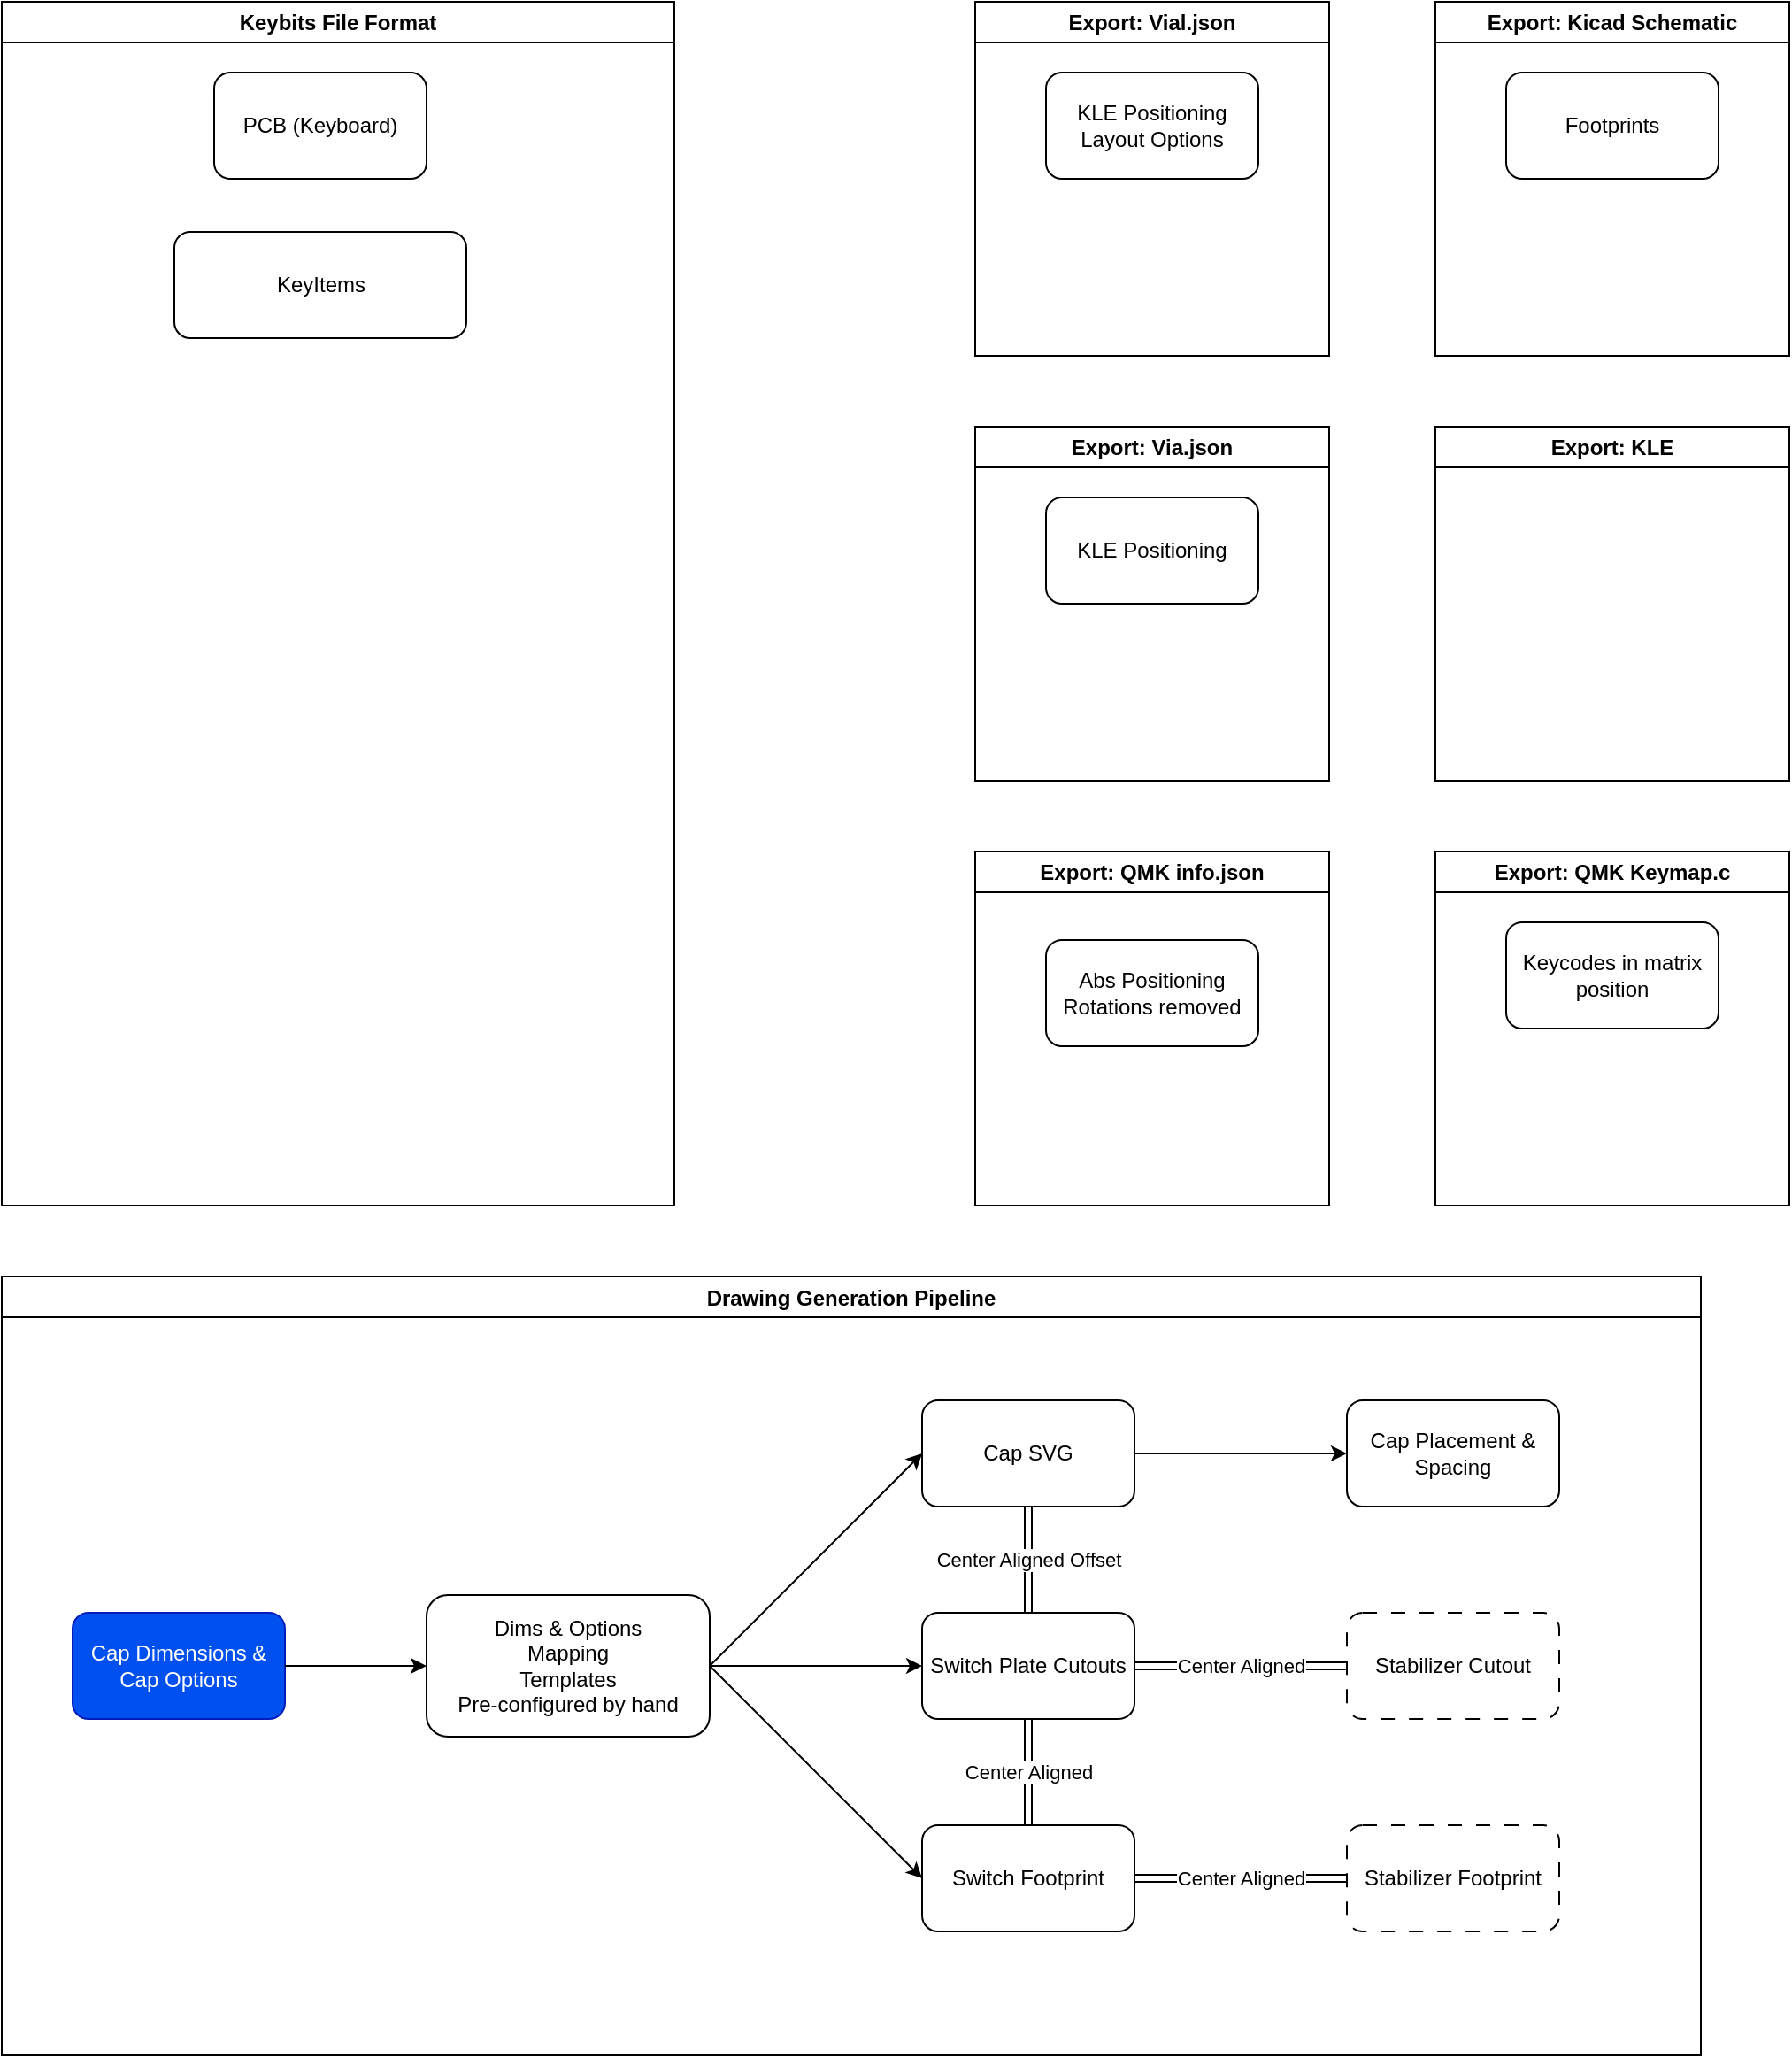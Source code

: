 <mxfile>
    <diagram id="Zx-dt7DG9LgxkGhazVlm" name="Page-1">
        <mxGraphModel dx="1146" dy="779" grid="1" gridSize="10" guides="1" tooltips="1" connect="1" arrows="1" fold="1" page="1" pageScale="1" pageWidth="3000" pageHeight="3000" math="0" shadow="0">
            <root>
                <mxCell id="0"/>
                <mxCell id="1" parent="0"/>
                <mxCell id="8" value="Keybits File Format" style="swimlane;whiteSpace=wrap;html=1;" parent="1" vertex="1">
                    <mxGeometry x="80" y="80" width="380" height="680" as="geometry">
                        <mxRectangle x="30" y="50" width="140" height="30" as="alternateBounds"/>
                    </mxGeometry>
                </mxCell>
                <mxCell id="2" value="PCB (Keyboard)" style="rounded=1;whiteSpace=wrap;html=1;" parent="8" vertex="1">
                    <mxGeometry x="120" y="40" width="120" height="60" as="geometry"/>
                </mxCell>
                <mxCell id="20" value="KeyItems" style="rounded=1;whiteSpace=wrap;html=1;perimeterSpacing=30;" parent="8" vertex="1">
                    <mxGeometry x="97.5" y="130" width="165" height="60" as="geometry"/>
                </mxCell>
                <mxCell id="11" value="Export: Vial.json" style="swimlane;whiteSpace=wrap;html=1;" parent="1" vertex="1">
                    <mxGeometry x="630" y="80" width="200" height="200" as="geometry">
                        <mxRectangle x="580" y="40" width="130" height="30" as="alternateBounds"/>
                    </mxGeometry>
                </mxCell>
                <mxCell id="24" value="KLE Positioning&lt;br&gt;Layout Options" style="rounded=1;whiteSpace=wrap;html=1;" parent="11" vertex="1">
                    <mxGeometry x="40" y="40" width="120" height="60" as="geometry"/>
                </mxCell>
                <mxCell id="12" value="Export: Via.json" style="swimlane;whiteSpace=wrap;html=1;" parent="1" vertex="1">
                    <mxGeometry x="630" y="320" width="200" height="200" as="geometry"/>
                </mxCell>
                <mxCell id="26" value="KLE Positioning" style="rounded=1;whiteSpace=wrap;html=1;" parent="12" vertex="1">
                    <mxGeometry x="40" y="40" width="120" height="60" as="geometry"/>
                </mxCell>
                <mxCell id="13" value="Export: QMK info.json" style="swimlane;whiteSpace=wrap;html=1;" parent="1" vertex="1">
                    <mxGeometry x="630" y="560" width="200" height="200" as="geometry"/>
                </mxCell>
                <mxCell id="27" value="Abs Positioning&lt;br&gt;Rotations removed" style="rounded=1;whiteSpace=wrap;html=1;" parent="13" vertex="1">
                    <mxGeometry x="40" y="50" width="120" height="60" as="geometry"/>
                </mxCell>
                <mxCell id="14" value="Export: Kicad Schematic" style="swimlane;whiteSpace=wrap;html=1;" parent="1" vertex="1">
                    <mxGeometry x="890" y="80" width="200" height="200" as="geometry"/>
                </mxCell>
                <mxCell id="31" value="Footprints" style="rounded=1;whiteSpace=wrap;html=1;" parent="14" vertex="1">
                    <mxGeometry x="40" y="40" width="120" height="60" as="geometry"/>
                </mxCell>
                <mxCell id="15" value="Export: QMK Keymap.c" style="swimlane;whiteSpace=wrap;html=1;" parent="1" vertex="1">
                    <mxGeometry x="890" y="560" width="200" height="200" as="geometry"/>
                </mxCell>
                <mxCell id="32" value="Keycodes in matrix position" style="rounded=1;whiteSpace=wrap;html=1;" parent="15" vertex="1">
                    <mxGeometry x="40" y="40" width="120" height="60" as="geometry"/>
                </mxCell>
                <mxCell id="28" value="Export: KLE" style="swimlane;whiteSpace=wrap;html=1;" parent="1" vertex="1">
                    <mxGeometry x="890" y="320" width="200" height="200" as="geometry"/>
                </mxCell>
                <mxCell id="41" value="Drawing Generation Pipeline" style="swimlane;" parent="1" vertex="1">
                    <mxGeometry x="80" y="800" width="960" height="440" as="geometry">
                        <mxRectangle x="1400" y="760" width="180" height="30" as="alternateBounds"/>
                    </mxGeometry>
                </mxCell>
                <mxCell id="42" style="edgeStyle=none;html=1;entryX=0;entryY=0.5;entryDx=0;entryDy=0;exitX=1;exitY=0.5;exitDx=0;exitDy=0;" parent="41" source="97" target="35" edge="1">
                    <mxGeometry relative="1" as="geometry">
                        <mxPoint x="440" y="220" as="sourcePoint"/>
                    </mxGeometry>
                </mxCell>
                <mxCell id="33" value="Cap Dimensions &amp;amp;&lt;br&gt;Cap Options" style="rounded=1;whiteSpace=wrap;html=1;fillColor=#0050ef;fontColor=#ffffff;strokeColor=#001DBC;" parent="41" vertex="1">
                    <mxGeometry x="40" y="190" width="120" height="60" as="geometry"/>
                </mxCell>
                <mxCell id="43" style="edgeStyle=none;html=1;entryX=0;entryY=0.5;entryDx=0;entryDy=0;" parent="41" source="35" target="36" edge="1">
                    <mxGeometry relative="1" as="geometry"/>
                </mxCell>
                <mxCell id="35" value="Cap SVG" style="rounded=1;whiteSpace=wrap;html=1;" parent="41" vertex="1">
                    <mxGeometry x="520" y="70" width="120" height="60" as="geometry"/>
                </mxCell>
                <mxCell id="34" value="Switch Plate Cutouts" style="rounded=1;whiteSpace=wrap;html=1;" parent="41" vertex="1">
                    <mxGeometry x="520" y="190" width="120" height="60" as="geometry"/>
                </mxCell>
                <mxCell id="36" value="Cap Placement &amp;amp;&lt;br&gt;Spacing" style="rounded=1;whiteSpace=wrap;html=1;" parent="41" vertex="1">
                    <mxGeometry x="760" y="70" width="120" height="60" as="geometry"/>
                </mxCell>
                <mxCell id="46" value="Switch Footprint" style="rounded=1;whiteSpace=wrap;html=1;" parent="41" vertex="1">
                    <mxGeometry x="520" y="310" width="120" height="60" as="geometry"/>
                </mxCell>
                <mxCell id="66" value="" style="endArrow=classic;html=1;exitX=0.5;exitY=1;exitDx=0;exitDy=0;entryX=0.5;entryY=0;entryDx=0;entryDy=0;shape=link;" parent="41" source="34" target="46" edge="1">
                    <mxGeometry relative="1" as="geometry">
                        <mxPoint x="760" y="300" as="sourcePoint"/>
                        <mxPoint x="920" y="180" as="targetPoint"/>
                    </mxGeometry>
                </mxCell>
                <mxCell id="67" value="Center Aligned" style="edgeLabel;resizable=0;html=1;align=center;verticalAlign=middle;" parent="66" connectable="0" vertex="1">
                    <mxGeometry relative="1" as="geometry"/>
                </mxCell>
                <mxCell id="81" value="" style="endArrow=classic;html=1;exitX=0.5;exitY=1;exitDx=0;exitDy=0;entryX=0.5;entryY=0;entryDx=0;entryDy=0;shape=link;" parent="41" source="35" target="34" edge="1">
                    <mxGeometry relative="1" as="geometry">
                        <mxPoint x="739.5" y="180" as="sourcePoint"/>
                        <mxPoint x="739.5" y="240" as="targetPoint"/>
                    </mxGeometry>
                </mxCell>
                <mxCell id="82" value="Center Aligned Offset" style="edgeLabel;resizable=0;html=1;align=center;verticalAlign=middle;" parent="81" connectable="0" vertex="1">
                    <mxGeometry relative="1" as="geometry"/>
                </mxCell>
                <mxCell id="84" value="Stabilizer Footprint" style="rounded=1;whiteSpace=wrap;html=1;dashed=1;dashPattern=8 8;" parent="41" vertex="1">
                    <mxGeometry x="760" y="310" width="120" height="60" as="geometry"/>
                </mxCell>
                <mxCell id="83" value="Stabilizer Cutout" style="rounded=1;whiteSpace=wrap;html=1;dashed=1;dashPattern=8 8;" parent="41" vertex="1">
                    <mxGeometry x="760" y="190" width="120" height="60" as="geometry"/>
                </mxCell>
                <mxCell id="87" value="" style="endArrow=classic;html=1;exitX=1;exitY=0.5;exitDx=0;exitDy=0;entryX=0;entryY=0.5;entryDx=0;entryDy=0;shape=link;" parent="41" source="34" target="83" edge="1">
                    <mxGeometry relative="1" as="geometry">
                        <mxPoint x="590" y="260" as="sourcePoint"/>
                        <mxPoint x="590" y="320" as="targetPoint"/>
                    </mxGeometry>
                </mxCell>
                <mxCell id="88" value="Center Aligned" style="edgeLabel;resizable=0;html=1;align=center;verticalAlign=middle;" parent="87" connectable="0" vertex="1">
                    <mxGeometry relative="1" as="geometry"/>
                </mxCell>
                <mxCell id="89" value="" style="endArrow=classic;html=1;exitX=1;exitY=0.5;exitDx=0;exitDy=0;entryX=0;entryY=0.5;entryDx=0;entryDy=0;shape=link;" parent="41" source="46" target="84" edge="1">
                    <mxGeometry relative="1" as="geometry">
                        <mxPoint x="650" y="269.5" as="sourcePoint"/>
                        <mxPoint x="770" y="269.5" as="targetPoint"/>
                    </mxGeometry>
                </mxCell>
                <mxCell id="90" value="Center Aligned" style="edgeLabel;resizable=0;html=1;align=center;verticalAlign=middle;" parent="89" connectable="0" vertex="1">
                    <mxGeometry relative="1" as="geometry"/>
                </mxCell>
                <mxCell id="94" value="" style="endArrow=classic;html=1;exitX=1;exitY=0.5;exitDx=0;exitDy=0;entryX=0;entryY=0.5;entryDx=0;entryDy=0;" parent="41" source="33" target="97" edge="1">
                    <mxGeometry width="50" height="50" relative="1" as="geometry">
                        <mxPoint x="390" y="200" as="sourcePoint"/>
                        <mxPoint x="840" y="240" as="targetPoint"/>
                    </mxGeometry>
                </mxCell>
                <mxCell id="95" value="" style="endArrow=classic;html=1;exitX=1;exitY=0.5;exitDx=0;exitDy=0;entryX=0;entryY=0.5;entryDx=0;entryDy=0;" parent="41" source="97" target="46" edge="1">
                    <mxGeometry width="50" height="50" relative="1" as="geometry">
                        <mxPoint x="400.0" y="110" as="sourcePoint"/>
                        <mxPoint x="520.0" y="230" as="targetPoint"/>
                    </mxGeometry>
                </mxCell>
                <mxCell id="98" style="edgeStyle=none;html=1;exitX=1;exitY=0.5;exitDx=0;exitDy=0;entryX=0;entryY=0.5;entryDx=0;entryDy=0;" parent="41" source="97" target="34" edge="1">
                    <mxGeometry relative="1" as="geometry"/>
                </mxCell>
                <mxCell id="97" value="Dims &amp;amp; Options&lt;br&gt;Mapping&lt;br&gt;Templates&lt;br&gt;Pre-configured by hand" style="rounded=1;whiteSpace=wrap;html=1;" parent="41" vertex="1">
                    <mxGeometry x="240" y="180" width="160" height="80" as="geometry"/>
                </mxCell>
            </root>
        </mxGraphModel>
    </diagram>
</mxfile>